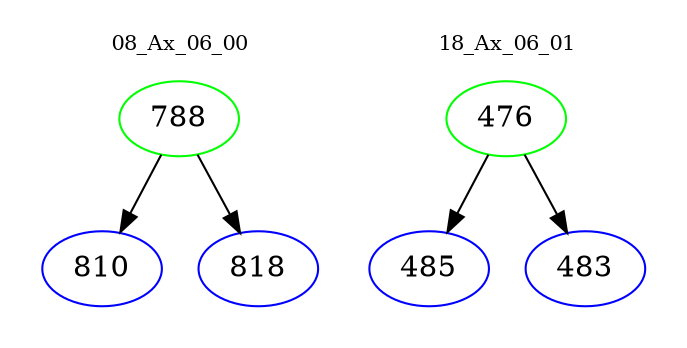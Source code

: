 digraph{
subgraph cluster_0 {
color = white
label = "08_Ax_06_00";
fontsize=10;
T0_788 [label="788", color="green"]
T0_788 -> T0_810 [color="black"]
T0_810 [label="810", color="blue"]
T0_788 -> T0_818 [color="black"]
T0_818 [label="818", color="blue"]
}
subgraph cluster_1 {
color = white
label = "18_Ax_06_01";
fontsize=10;
T1_476 [label="476", color="green"]
T1_476 -> T1_485 [color="black"]
T1_485 [label="485", color="blue"]
T1_476 -> T1_483 [color="black"]
T1_483 [label="483", color="blue"]
}
}
